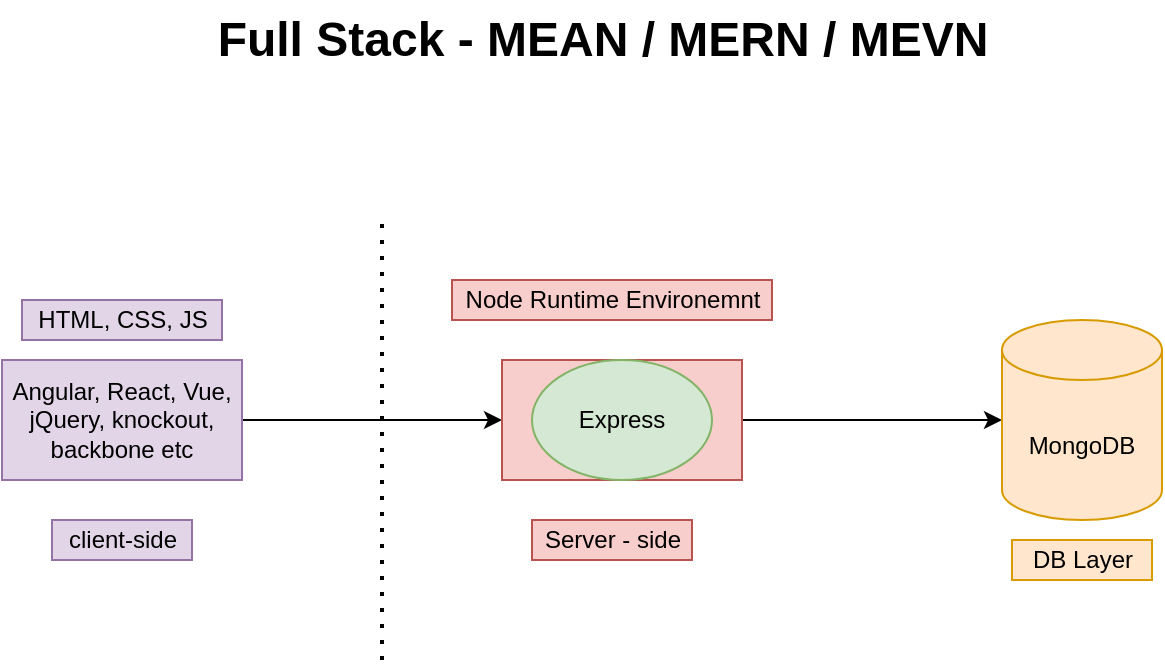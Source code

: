 <mxfile version="16.1.0" type="device" pages="5"><diagram id="4tUiTnThaG1Eezf7IMjV" name="Page-1"><mxGraphModel dx="834" dy="463" grid="1" gridSize="10" guides="1" tooltips="1" connect="1" arrows="1" fold="1" page="1" pageScale="1" pageWidth="850" pageHeight="1100" math="0" shadow="0"><root><mxCell id="0"/><mxCell id="1" parent="0"/><mxCell id="VIQdptQoXmaEFIj7pWii-2" style="edgeStyle=orthogonalEdgeStyle;curved=1;orthogonalLoop=1;jettySize=auto;html=1;exitX=1;exitY=0.5;exitDx=0;exitDy=0;entryX=0;entryY=0.5;entryDx=0;entryDy=0;" edge="1" parent="1" source="6ukbhnnpOnuMuzgGX5Lr-1" target="6ukbhnnpOnuMuzgGX5Lr-3"><mxGeometry relative="1" as="geometry"/></mxCell><mxCell id="6ukbhnnpOnuMuzgGX5Lr-1" value="Angular, React, Vue, jQuery, knockout, backbone etc" style="rounded=0;whiteSpace=wrap;html=1;fillColor=#e1d5e7;strokeColor=#9673a6;" parent="1" vertex="1"><mxGeometry x="120" y="240" width="120" height="60" as="geometry"/></mxCell><mxCell id="6ukbhnnpOnuMuzgGX5Lr-2" value="client-side" style="text;html=1;align=center;verticalAlign=middle;resizable=0;points=[];autosize=1;strokeColor=#9673a6;fillColor=#e1d5e7;" parent="1" vertex="1"><mxGeometry x="145" y="320" width="70" height="20" as="geometry"/></mxCell><mxCell id="VIQdptQoXmaEFIj7pWii-1" style="edgeStyle=orthogonalEdgeStyle;orthogonalLoop=1;jettySize=auto;html=1;exitX=1;exitY=0.5;exitDx=0;exitDy=0;entryX=0;entryY=0.5;entryDx=0;entryDy=0;entryPerimeter=0;curved=1;" edge="1" parent="1" source="6ukbhnnpOnuMuzgGX5Lr-3" target="6ukbhnnpOnuMuzgGX5Lr-5"><mxGeometry relative="1" as="geometry"/></mxCell><mxCell id="6ukbhnnpOnuMuzgGX5Lr-3" value="" style="rounded=0;whiteSpace=wrap;html=1;fillColor=#f8cecc;strokeColor=#b85450;" parent="1" vertex="1"><mxGeometry x="370" y="240" width="120" height="60" as="geometry"/></mxCell><mxCell id="6ukbhnnpOnuMuzgGX5Lr-4" value="Server - side" style="text;html=1;align=center;verticalAlign=middle;resizable=0;points=[];autosize=1;strokeColor=#b85450;fillColor=#f8cecc;" parent="1" vertex="1"><mxGeometry x="385" y="320" width="80" height="20" as="geometry"/></mxCell><mxCell id="6ukbhnnpOnuMuzgGX5Lr-5" value="MongoDB" style="shape=cylinder3;whiteSpace=wrap;html=1;boundedLbl=1;backgroundOutline=1;size=15;fillColor=#ffe6cc;strokeColor=#d79b00;" parent="1" vertex="1"><mxGeometry x="620" y="220" width="80" height="100" as="geometry"/></mxCell><mxCell id="6ukbhnnpOnuMuzgGX5Lr-6" value="DB Layer" style="text;html=1;align=center;verticalAlign=middle;resizable=0;points=[];autosize=1;strokeColor=#d79b00;fillColor=#ffe6cc;" parent="1" vertex="1"><mxGeometry x="625" y="330" width="70" height="20" as="geometry"/></mxCell><mxCell id="6ukbhnnpOnuMuzgGX5Lr-7" value="HTML, CSS, JS" style="text;html=1;align=center;verticalAlign=middle;resizable=0;points=[];autosize=1;strokeColor=#9673a6;fillColor=#e1d5e7;" parent="1" vertex="1"><mxGeometry x="130" y="210" width="100" height="20" as="geometry"/></mxCell><mxCell id="6ukbhnnpOnuMuzgGX5Lr-9" value="Node Runtime Environemnt" style="text;html=1;align=center;verticalAlign=middle;resizable=0;points=[];autosize=1;strokeColor=#b85450;fillColor=#f8cecc;" parent="1" vertex="1"><mxGeometry x="345" y="200" width="160" height="20" as="geometry"/></mxCell><mxCell id="6ukbhnnpOnuMuzgGX5Lr-10" value="Express" style="ellipse;whiteSpace=wrap;html=1;fillColor=#d5e8d4;strokeColor=#82b366;" parent="1" vertex="1"><mxGeometry x="385" y="240" width="90" height="60" as="geometry"/></mxCell><mxCell id="6ukbhnnpOnuMuzgGX5Lr-12" value="" style="endArrow=none;dashed=1;html=1;dashPattern=1 3;strokeWidth=2;rounded=0;" parent="1" edge="1"><mxGeometry width="50" height="50" relative="1" as="geometry"><mxPoint x="310" y="390" as="sourcePoint"/><mxPoint x="310" y="170" as="targetPoint"/></mxGeometry></mxCell><mxCell id="6ukbhnnpOnuMuzgGX5Lr-13" value="Full Stack - MEAN / MERN / MEVN" style="text;strokeColor=none;fillColor=none;html=1;fontSize=24;fontStyle=1;verticalAlign=middle;align=center;" parent="1" vertex="1"><mxGeometry x="370" y="60" width="100" height="40" as="geometry"/></mxCell></root></mxGraphModel></diagram><diagram id="3csXzEMiQ7FO7hLf_qb0" name="Page-2"><mxGraphModel dx="1858" dy="559" grid="1" gridSize="10" guides="1" tooltips="1" connect="1" arrows="1" fold="1" page="1" pageScale="1" pageWidth="850" pageHeight="1100" math="0" shadow="0"><root><mxCell id="StqQBRqx3hn1AIzPnx_O-0"/><mxCell id="StqQBRqx3hn1AIzPnx_O-1" parent="StqQBRqx3hn1AIzPnx_O-0"/><mxCell id="StqQBRqx3hn1AIzPnx_O-4" value="" style="edgeStyle=orthogonalEdgeStyle;rounded=0;orthogonalLoop=1;jettySize=auto;html=1;startArrow=none;" edge="1" parent="StqQBRqx3hn1AIzPnx_O-1" source="StqQBRqx3hn1AIzPnx_O-7" target="StqQBRqx3hn1AIzPnx_O-3"><mxGeometry relative="1" as="geometry"/></mxCell><mxCell id="StqQBRqx3hn1AIzPnx_O-2" value="TypeScript" style="rounded=0;whiteSpace=wrap;html=1;" vertex="1" parent="StqQBRqx3hn1AIzPnx_O-1"><mxGeometry x="-750" y="190" width="120" height="60" as="geometry"/></mxCell><mxCell id="StqQBRqx3hn1AIzPnx_O-6" value="" style="edgeStyle=orthogonalEdgeStyle;rounded=0;orthogonalLoop=1;jettySize=auto;html=1;" edge="1" parent="StqQBRqx3hn1AIzPnx_O-1" source="StqQBRqx3hn1AIzPnx_O-3" target="StqQBRqx3hn1AIzPnx_O-5"><mxGeometry relative="1" as="geometry"/></mxCell><mxCell id="StqQBRqx3hn1AIzPnx_O-3" value="JavaScript" style="rounded=0;whiteSpace=wrap;html=1;" vertex="1" parent="StqQBRqx3hn1AIzPnx_O-1"><mxGeometry x="-450" y="190" width="120" height="60" as="geometry"/></mxCell><mxCell id="StqQBRqx3hn1AIzPnx_O-5" value="NRE / Browser" style="ellipse;whiteSpace=wrap;html=1;rounded=0;" vertex="1" parent="StqQBRqx3hn1AIzPnx_O-1"><mxGeometry x="-250" y="190" width="120" height="60" as="geometry"/></mxCell><mxCell id="StqQBRqx3hn1AIzPnx_O-7" value="Transpiler" style="rhombus;whiteSpace=wrap;html=1;" vertex="1" parent="StqQBRqx3hn1AIzPnx_O-1"><mxGeometry x="-580" y="180" width="80" height="80" as="geometry"/></mxCell><mxCell id="StqQBRqx3hn1AIzPnx_O-8" value="" style="edgeStyle=orthogonalEdgeStyle;rounded=0;orthogonalLoop=1;jettySize=auto;html=1;endArrow=none;" edge="1" parent="StqQBRqx3hn1AIzPnx_O-1" source="StqQBRqx3hn1AIzPnx_O-2" target="StqQBRqx3hn1AIzPnx_O-7"><mxGeometry relative="1" as="geometry"><mxPoint x="-630" y="220" as="sourcePoint"/><mxPoint x="-450" y="220" as="targetPoint"/></mxGeometry></mxCell></root></mxGraphModel></diagram><diagram id="oVZw7cVOwnvavsTFItZd" name="Page-3"><mxGraphModel dx="834" dy="463" grid="1" gridSize="10" guides="1" tooltips="1" connect="1" arrows="1" fold="1" page="1" pageScale="1" pageWidth="850" pageHeight="1100" math="0" shadow="0"><root><mxCell id="b1P58Oar0XvLUPjVv4Ah-0"/><mxCell id="b1P58Oar0XvLUPjVv4Ah-1" parent="b1P58Oar0XvLUPjVv4Ah-0"/><mxCell id="b1P58Oar0XvLUPjVv4Ah-2" value="Angular Bootstrap Process" style="text;strokeColor=none;fillColor=none;html=1;fontSize=24;fontStyle=1;verticalAlign=middle;align=center;" vertex="1" parent="b1P58Oar0XvLUPjVv4Ah-1"><mxGeometry x="375" y="80" width="100" height="40" as="geometry"/></mxCell><mxCell id="b1P58Oar0XvLUPjVv4Ah-5" value="" style="edgeStyle=orthogonalEdgeStyle;rounded=0;orthogonalLoop=1;jettySize=auto;html=1;" edge="1" parent="b1P58Oar0XvLUPjVv4Ah-1" source="b1P58Oar0XvLUPjVv4Ah-3" target="b1P58Oar0XvLUPjVv4Ah-4"><mxGeometry relative="1" as="geometry"/></mxCell><mxCell id="b1P58Oar0XvLUPjVv4Ah-3" value="npm run start" style="text;html=1;align=center;verticalAlign=middle;resizable=0;points=[];autosize=1;strokeColor=none;fillColor=none;" vertex="1" parent="b1P58Oar0XvLUPjVv4Ah-1"><mxGeometry x="40" y="180" width="90" height="20" as="geometry"/></mxCell><mxCell id="b1P58Oar0XvLUPjVv4Ah-17" style="edgeStyle=orthogonalEdgeStyle;rounded=0;orthogonalLoop=1;jettySize=auto;html=1;entryX=-0.009;entryY=0.473;entryDx=0;entryDy=0;entryPerimeter=0;" edge="1" parent="b1P58Oar0XvLUPjVv4Ah-1" source="b1P58Oar0XvLUPjVv4Ah-4" target="b1P58Oar0XvLUPjVv4Ah-16"><mxGeometry relative="1" as="geometry"><Array as="points"><mxPoint x="270" y="239"/><mxPoint x="329" y="239"/></Array></mxGeometry></mxCell><mxCell id="b1P58Oar0XvLUPjVv4Ah-4" value="Starts WDS : localhost:4200" style="text;html=1;align=center;verticalAlign=middle;resizable=0;points=[];autosize=1;strokeColor=none;fillColor=none;" vertex="1" parent="b1P58Oar0XvLUPjVv4Ah-1"><mxGeometry x="185" y="180" width="170" height="20" as="geometry"/></mxCell><mxCell id="b1P58Oar0XvLUPjVv4Ah-9" value="" style="edgeStyle=orthogonalEdgeStyle;rounded=0;orthogonalLoop=1;jettySize=auto;html=1;" edge="1" parent="b1P58Oar0XvLUPjVv4Ah-1" source="b1P58Oar0XvLUPjVv4Ah-6" target="b1P58Oar0XvLUPjVv4Ah-8"><mxGeometry relative="1" as="geometry"/></mxCell><mxCell id="b1P58Oar0XvLUPjVv4Ah-6" value="Loads the MAIN.TS file" style="text;html=1;align=center;verticalAlign=middle;resizable=0;points=[];autosize=1;strokeColor=none;fillColor=none;" vertex="1" parent="b1P58Oar0XvLUPjVv4Ah-1"><mxGeometry x="450" y="180" width="140" height="20" as="geometry"/></mxCell><mxCell id="b1P58Oar0XvLUPjVv4Ah-11" value="" style="edgeStyle=orthogonalEdgeStyle;rounded=0;orthogonalLoop=1;jettySize=auto;html=1;" edge="1" parent="b1P58Oar0XvLUPjVv4Ah-1" source="b1P58Oar0XvLUPjVv4Ah-8" target="b1P58Oar0XvLUPjVv4Ah-10"><mxGeometry relative="1" as="geometry"/></mxCell><mxCell id="b1P58Oar0XvLUPjVv4Ah-8" value="Loads the APPMODULE.TS file" style="text;html=1;align=center;verticalAlign=middle;resizable=0;points=[];autosize=1;strokeColor=none;fillColor=none;" vertex="1" parent="b1P58Oar0XvLUPjVv4Ah-1"><mxGeometry x="650" y="180" width="180" height="20" as="geometry"/></mxCell><mxCell id="b1P58Oar0XvLUPjVv4Ah-13" value="" style="edgeStyle=orthogonalEdgeStyle;rounded=0;orthogonalLoop=1;jettySize=auto;html=1;" edge="1" parent="b1P58Oar0XvLUPjVv4Ah-1" source="b1P58Oar0XvLUPjVv4Ah-10" target="b1P58Oar0XvLUPjVv4Ah-12"><mxGeometry relative="1" as="geometry"/></mxCell><mxCell id="b1P58Oar0XvLUPjVv4Ah-10" value="Bootstraps the APPCOMPONENT.TS" style="text;html=1;align=center;verticalAlign=middle;resizable=0;points=[];autosize=1;strokeColor=none;fillColor=none;" vertex="1" parent="b1P58Oar0XvLUPjVv4Ah-1"><mxGeometry x="635" y="280" width="210" height="20" as="geometry"/></mxCell><mxCell id="b1P58Oar0XvLUPjVv4Ah-15" value="" style="edgeStyle=orthogonalEdgeStyle;rounded=0;orthogonalLoop=1;jettySize=auto;html=1;" edge="1" parent="b1P58Oar0XvLUPjVv4Ah-1" source="b1P58Oar0XvLUPjVv4Ah-12" target="b1P58Oar0XvLUPjVv4Ah-14"><mxGeometry relative="1" as="geometry"/></mxCell><mxCell id="b1P58Oar0XvLUPjVv4Ah-12" value="Define the &amp;lt;app-root&amp;gt;" style="text;html=1;align=center;verticalAlign=middle;resizable=0;points=[];autosize=1;strokeColor=none;fillColor=none;" vertex="1" parent="b1P58Oar0XvLUPjVv4Ah-1"><mxGeometry x="385" y="280" width="130" height="20" as="geometry"/></mxCell><mxCell id="b1P58Oar0XvLUPjVv4Ah-14" value="loads the TEMPLATE file" style="text;html=1;align=center;verticalAlign=middle;resizable=0;points=[];autosize=1;strokeColor=none;fillColor=none;" vertex="1" parent="b1P58Oar0XvLUPjVv4Ah-1"><mxGeometry x="165" y="280" width="150" height="20" as="geometry"/></mxCell><mxCell id="b1P58Oar0XvLUPjVv4Ah-18" style="edgeStyle=orthogonalEdgeStyle;rounded=0;orthogonalLoop=1;jettySize=auto;html=1;" edge="1" parent="b1P58Oar0XvLUPjVv4Ah-1" source="b1P58Oar0XvLUPjVv4Ah-16"><mxGeometry relative="1" as="geometry"><mxPoint x="520" y="210" as="targetPoint"/></mxGeometry></mxCell><mxCell id="b1P58Oar0XvLUPjVv4Ah-16" value="loads INDEX.HTML" style="text;html=1;align=center;verticalAlign=middle;resizable=0;points=[];autosize=1;strokeColor=none;fillColor=none;" vertex="1" parent="b1P58Oar0XvLUPjVv4Ah-1"><mxGeometry x="330" y="230" width="120" height="20" as="geometry"/></mxCell><mxCell id="b1P58Oar0XvLUPjVv4Ah-19" value="" style="rounded=0;whiteSpace=wrap;html=1;fillColor=#dae8fc;strokeColor=#6c8ebf;" vertex="1" parent="b1P58Oar0XvLUPjVv4Ah-1"><mxGeometry x="305" y="390" width="235" height="310" as="geometry"/></mxCell><mxCell id="b1P58Oar0XvLUPjVv4Ah-20" value="app-root" style="text;html=1;align=center;verticalAlign=middle;resizable=0;points=[];autosize=1;strokeColor=#82b366;fillColor=#d5e8d4;" vertex="1" parent="b1P58Oar0XvLUPjVv4Ah-1"><mxGeometry x="600" y="430" width="60" height="20" as="geometry"/></mxCell><mxCell id="b1P58Oar0XvLUPjVv4Ah-21" value="index.html" style="text;html=1;align=center;verticalAlign=middle;resizable=0;points=[];autosize=1;strokeColor=#6c8ebf;fillColor=#dae8fc;" vertex="1" parent="b1P58Oar0XvLUPjVv4Ah-1"><mxGeometry x="380" y="360" width="70" height="20" as="geometry"/></mxCell><mxCell id="b1P58Oar0XvLUPjVv4Ah-22" value="" style="rounded=0;whiteSpace=wrap;html=1;fillColor=#d5e8d4;strokeColor=#82b366;" vertex="1" parent="b1P58Oar0XvLUPjVv4Ah-1"><mxGeometry x="330" y="410" width="180" height="170" as="geometry"/></mxCell><mxCell id="b1P58Oar0XvLUPjVv4Ah-23" value="" style="rounded=0;whiteSpace=wrap;html=1;fillColor=#ffe6cc;strokeColor=#d79b00;" vertex="1" parent="b1P58Oar0XvLUPjVv4Ah-1"><mxGeometry x="340" y="420" width="160" height="70" as="geometry"/></mxCell><mxCell id="b1P58Oar0XvLUPjVv4Ah-24" value="app-users" style="text;html=1;align=center;verticalAlign=middle;resizable=0;points=[];autosize=1;strokeColor=#d79b00;fillColor=#ffe6cc;" vertex="1" parent="b1P58Oar0XvLUPjVv4Ah-1"><mxGeometry x="595" y="470" width="70" height="20" as="geometry"/></mxCell><mxCell id="b1P58Oar0XvLUPjVv4Ah-25" value="" style="rounded=0;whiteSpace=wrap;html=1;fillColor=#e1d5e7;strokeColor=#9673a6;" vertex="1" parent="b1P58Oar0XvLUPjVv4Ah-1"><mxGeometry x="425" y="425" width="70" height="55" as="geometry"/></mxCell><mxCell id="b1P58Oar0XvLUPjVv4Ah-26" value="app-login" style="text;html=1;align=center;verticalAlign=middle;resizable=0;points=[];autosize=1;strokeColor=#9673a6;fillColor=#e1d5e7;" vertex="1" parent="b1P58Oar0XvLUPjVv4Ah-1"><mxGeometry x="595" y="520" width="70" height="20" as="geometry"/></mxCell><mxCell id="b1P58Oar0XvLUPjVv4Ah-27" value="" style="rounded=0;whiteSpace=wrap;html=1;fillColor=#f8cecc;strokeColor=#b85450;" vertex="1" parent="b1P58Oar0XvLUPjVv4Ah-1"><mxGeometry x="350" y="425" width="70" height="60" as="geometry"/></mxCell><mxCell id="b1P58Oar0XvLUPjVv4Ah-28" value="app-user-image" style="text;html=1;align=center;verticalAlign=middle;resizable=0;points=[];autosize=1;strokeColor=#b85450;fillColor=#f8cecc;" vertex="1" parent="b1P58Oar0XvLUPjVv4Ah-1"><mxGeometry x="580" y="560" width="100" height="20" as="geometry"/></mxCell><mxCell id="b1P58Oar0XvLUPjVv4Ah-29" value="" style="rounded=0;whiteSpace=wrap;html=1;fillColor=#f5f5f5;fontColor=#333333;strokeColor=#666666;" vertex="1" parent="b1P58Oar0XvLUPjVv4Ah-1"><mxGeometry x="330" y="600" width="180" height="60" as="geometry"/></mxCell><mxCell id="b1P58Oar0XvLUPjVv4Ah-30" value="app-new-root" style="text;html=1;align=center;verticalAlign=middle;resizable=0;points=[];autosize=1;strokeColor=#666666;fillColor=#f5f5f5;fontColor=#333333;" vertex="1" parent="b1P58Oar0XvLUPjVv4Ah-1"><mxGeometry x="585" y="600" width="90" height="20" as="geometry"/></mxCell></root></mxGraphModel></diagram><diagram id="OajP1W3U72vQMnIO_qx6" name="Page-4"><mxGraphModel dx="691" dy="383" grid="1" gridSize="10" guides="1" tooltips="1" connect="1" arrows="1" fold="1" page="1" pageScale="1" pageWidth="850" pageHeight="1100" math="0" shadow="0"><root><mxCell id="cZ_d-aNj6ZdKNI-Lghp7-0"/><mxCell id="cZ_d-aNj6ZdKNI-Lghp7-1" parent="cZ_d-aNj6ZdKNI-Lghp7-0"/><mxCell id="cZ_d-aNj6ZdKNI-Lghp7-2" value="Binding" style="text;strokeColor=none;fillColor=none;html=1;fontSize=24;fontStyle=1;verticalAlign=middle;align=center;" vertex="1" parent="cZ_d-aNj6ZdKNI-Lghp7-1"><mxGeometry x="340" y="50" width="100" height="40" as="geometry"/></mxCell><mxCell id="cZ_d-aNj6ZdKNI-Lghp7-6" style="edgeStyle=orthogonalEdgeStyle;rounded=0;orthogonalLoop=1;jettySize=auto;html=1;exitX=0.5;exitY=0;exitDx=0;exitDy=0;entryX=0.5;entryY=0;entryDx=0;entryDy=0;" edge="1" parent="cZ_d-aNj6ZdKNI-Lghp7-1" source="cZ_d-aNj6ZdKNI-Lghp7-3" target="cZ_d-aNj6ZdKNI-Lghp7-4"><mxGeometry relative="1" as="geometry"><Array as="points"><mxPoint x="250" y="140"/><mxPoint x="570" y="140"/></Array></mxGeometry></mxCell><mxCell id="cZ_d-aNj6ZdKNI-Lghp7-3" value="Component Class" style="rounded=0;whiteSpace=wrap;html=1;" vertex="1" parent="cZ_d-aNj6ZdKNI-Lghp7-1"><mxGeometry x="190" y="190" width="120" height="60" as="geometry"/></mxCell><mxCell id="cZ_d-aNj6ZdKNI-Lghp7-9" style="edgeStyle=orthogonalEdgeStyle;rounded=0;orthogonalLoop=1;jettySize=auto;html=1;exitX=0.5;exitY=1;exitDx=0;exitDy=0;entryX=0.5;entryY=1;entryDx=0;entryDy=0;" edge="1" parent="cZ_d-aNj6ZdKNI-Lghp7-1" source="cZ_d-aNj6ZdKNI-Lghp7-4" target="cZ_d-aNj6ZdKNI-Lghp7-3"><mxGeometry relative="1" as="geometry"><Array as="points"><mxPoint x="570" y="300"/><mxPoint x="250" y="300"/></Array></mxGeometry></mxCell><mxCell id="cZ_d-aNj6ZdKNI-Lghp7-4" value="Component Template" style="rounded=0;whiteSpace=wrap;html=1;" vertex="1" parent="cZ_d-aNj6ZdKNI-Lghp7-1"><mxGeometry x="510" y="190" width="120" height="60" as="geometry"/></mxCell><mxCell id="cZ_d-aNj6ZdKNI-Lghp7-5" value="Model" style="text;html=1;align=center;verticalAlign=middle;resizable=0;points=[];autosize=1;strokeColor=none;fillColor=none;" vertex="1" parent="cZ_d-aNj6ZdKNI-Lghp7-1"><mxGeometry x="95" y="210" width="50" height="20" as="geometry"/></mxCell><mxCell id="cZ_d-aNj6ZdKNI-Lghp7-7" value="[ Property Binding ]" style="text;html=1;align=center;verticalAlign=middle;resizable=0;points=[];autosize=1;strokeColor=none;fillColor=none;" vertex="1" parent="cZ_d-aNj6ZdKNI-Lghp7-1"><mxGeometry x="340" y="150" width="120" height="20" as="geometry"/></mxCell><mxCell id="cZ_d-aNj6ZdKNI-Lghp7-8" value="{{ Angular Expression }}&amp;nbsp;" style="text;html=1;align=center;verticalAlign=middle;resizable=0;points=[];autosize=1;strokeColor=none;fillColor=none;" vertex="1" parent="cZ_d-aNj6ZdKNI-Lghp7-1"><mxGeometry x="325" y="170" width="150" height="20" as="geometry"/></mxCell><mxCell id="cZ_d-aNj6ZdKNI-Lghp7-10" value="( Event Binding )" style="text;html=1;align=center;verticalAlign=middle;resizable=0;points=[];autosize=1;strokeColor=none;fillColor=none;" vertex="1" parent="cZ_d-aNj6ZdKNI-Lghp7-1"><mxGeometry x="340" y="270" width="100" height="20" as="geometry"/></mxCell><mxCell id="cZ_d-aNj6ZdKNI-Lghp7-11" value="&lt;h1&gt;Two way data binding&lt;/h1&gt;&lt;div&gt;- [PB] + (EB)&lt;/div&gt;&lt;div&gt;- Banana in the box &lt;b&gt;[ ( ngModel ) ]&lt;/b&gt;&lt;/div&gt;" style="text;html=1;strokeColor=none;fillColor=none;spacing=5;spacingTop=-20;whiteSpace=wrap;overflow=hidden;rounded=0;" vertex="1" parent="cZ_d-aNj6ZdKNI-Lghp7-1"><mxGeometry x="270" y="330" width="330" height="120" as="geometry"/></mxCell></root></mxGraphModel></diagram><diagram id="Fk6HXeuhQkxWuOWQVPqD" name="Page-5"><mxGraphModel dx="834" dy="463" grid="1" gridSize="10" guides="1" tooltips="1" connect="1" arrows="1" fold="1" page="1" pageScale="1" pageWidth="850" pageHeight="1100" math="0" shadow="0"><root><mxCell id="UrH2jGGsGUFXOLVDnRf4-0"/><mxCell id="UrH2jGGsGUFXOLVDnRf4-1" parent="UrH2jGGsGUFXOLVDnRf4-0"/><mxCell id="UrH2jGGsGUFXOLVDnRf4-2" value="Nested Component Communication" style="text;strokeColor=none;fillColor=none;html=1;fontSize=24;fontStyle=1;verticalAlign=middle;align=center;" vertex="1" parent="UrH2jGGsGUFXOLVDnRf4-1"><mxGeometry x="370" y="120" width="100" height="40" as="geometry"/></mxCell><mxCell id="UrH2jGGsGUFXOLVDnRf4-5" value="" style="edgeStyle=orthogonalEdgeStyle;rounded=0;orthogonalLoop=1;jettySize=auto;html=1;" edge="1" parent="UrH2jGGsGUFXOLVDnRf4-1" source="UrH2jGGsGUFXOLVDnRf4-3" target="UrH2jGGsGUFXOLVDnRf4-4"><mxGeometry relative="1" as="geometry"/></mxCell><mxCell id="UrH2jGGsGUFXOLVDnRf4-3" value="AppComponent" style="rounded=0;whiteSpace=wrap;html=1;" vertex="1" parent="UrH2jGGsGUFXOLVDnRf4-1"><mxGeometry x="365" y="170" width="120" height="60" as="geometry"/></mxCell><mxCell id="UrH2jGGsGUFXOLVDnRf4-8" style="edgeStyle=orthogonalEdgeStyle;rounded=0;orthogonalLoop=1;jettySize=auto;html=1;exitX=0;exitY=0.5;exitDx=0;exitDy=0;entryX=0;entryY=0.5;entryDx=0;entryDy=0;" edge="1" parent="UrH2jGGsGUFXOLVDnRf4-1" source="UrH2jGGsGUFXOLVDnRf4-4" target="UrH2jGGsGUFXOLVDnRf4-6"><mxGeometry relative="1" as="geometry"><Array as="points"><mxPoint x="330" y="340"/><mxPoint x="330" y="480"/></Array></mxGeometry></mxCell><mxCell id="UrH2jGGsGUFXOLVDnRf4-4" value="UsersComponent&lt;br&gt;&amp;lt;USER&amp;gt;" style="rounded=0;whiteSpace=wrap;html=1;" vertex="1" parent="UrH2jGGsGUFXOLVDnRf4-1"><mxGeometry x="365" y="310" width="120" height="60" as="geometry"/></mxCell><mxCell id="UrH2jGGsGUFXOLVDnRf4-10" style="edgeStyle=orthogonalEdgeStyle;rounded=0;orthogonalLoop=1;jettySize=auto;html=1;exitX=1;exitY=0.5;exitDx=0;exitDy=0;entryX=1;entryY=0.5;entryDx=0;entryDy=0;" edge="1" parent="UrH2jGGsGUFXOLVDnRf4-1" source="UrH2jGGsGUFXOLVDnRf4-6" target="UrH2jGGsGUFXOLVDnRf4-4"><mxGeometry relative="1" as="geometry"><Array as="points"><mxPoint x="530" y="480"/><mxPoint x="530" y="340"/></Array></mxGeometry></mxCell><mxCell id="UrH2jGGsGUFXOLVDnRf4-6" value="UserImageComponent" style="rounded=0;whiteSpace=wrap;html=1;" vertex="1" parent="UrH2jGGsGUFXOLVDnRf4-1"><mxGeometry x="365" y="450" width="120" height="60" as="geometry"/></mxCell><mxCell id="UrH2jGGsGUFXOLVDnRf4-9" value="Property Binding + @Input()" style="text;html=1;align=center;verticalAlign=middle;resizable=0;points=[];autosize=1;strokeColor=none;fillColor=none;" vertex="1" parent="UrH2jGGsGUFXOLVDnRf4-1"><mxGeometry x="160" y="390" width="160" height="20" as="geometry"/></mxCell><mxCell id="UrH2jGGsGUFXOLVDnRf4-11" value="Event Binding + @Output()" style="text;html=1;align=center;verticalAlign=middle;resizable=0;points=[];autosize=1;strokeColor=none;fillColor=none;" vertex="1" parent="UrH2jGGsGUFXOLVDnRf4-1"><mxGeometry x="550" y="390" width="160" height="20" as="geometry"/></mxCell><mxCell id="UrH2jGGsGUFXOLVDnRf4-12" value="EventEmitter Instance" style="text;html=1;align=center;verticalAlign=middle;resizable=0;points=[];autosize=1;strokeColor=none;fillColor=none;" vertex="1" parent="UrH2jGGsGUFXOLVDnRf4-1"><mxGeometry x="475" y="520" width="130" height="20" as="geometry"/></mxCell><mxCell id="dx11YnYrl_dW4zlSzc2l-0" value="[Property Binding]" style="text;html=1;align=center;verticalAlign=middle;resizable=0;points=[];autosize=1;strokeColor=none;fillColor=none;" vertex="1" parent="UrH2jGGsGUFXOLVDnRf4-1"><mxGeometry x="255" y="320" width="110" height="20" as="geometry"/></mxCell><mxCell id="dx11YnYrl_dW4zlSzc2l-1" value="@Input()" style="text;html=1;align=center;verticalAlign=middle;resizable=0;points=[];autosize=1;strokeColor=none;fillColor=none;" vertex="1" parent="UrH2jGGsGUFXOLVDnRf4-1"><mxGeometry x="290" y="490" width="60" height="20" as="geometry"/></mxCell><mxCell id="dx11YnYrl_dW4zlSzc2l-2" value="(Event Binding)" style="text;html=1;align=center;verticalAlign=middle;resizable=0;points=[];autosize=1;strokeColor=none;fillColor=none;" vertex="1" parent="UrH2jGGsGUFXOLVDnRf4-1"><mxGeometry x="500" y="320" width="100" height="20" as="geometry"/></mxCell><mxCell id="dx11YnYrl_dW4zlSzc2l-3" value="@Output()" style="text;html=1;align=center;verticalAlign=middle;resizable=0;points=[];autosize=1;strokeColor=none;fillColor=none;" vertex="1" parent="UrH2jGGsGUFXOLVDnRf4-1"><mxGeometry x="495" y="490" width="70" height="20" as="geometry"/></mxCell></root></mxGraphModel></diagram></mxfile>
